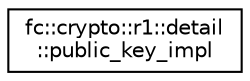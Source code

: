 digraph "Graphical Class Hierarchy"
{
  edge [fontname="Helvetica",fontsize="10",labelfontname="Helvetica",labelfontsize="10"];
  node [fontname="Helvetica",fontsize="10",shape=record];
  rankdir="LR";
  Node0 [label="fc::crypto::r1::detail\l::public_key_impl",height=0.2,width=0.4,color="black", fillcolor="white", style="filled",URL="$classfc_1_1crypto_1_1r1_1_1detail_1_1public__key__impl.html"];
}
